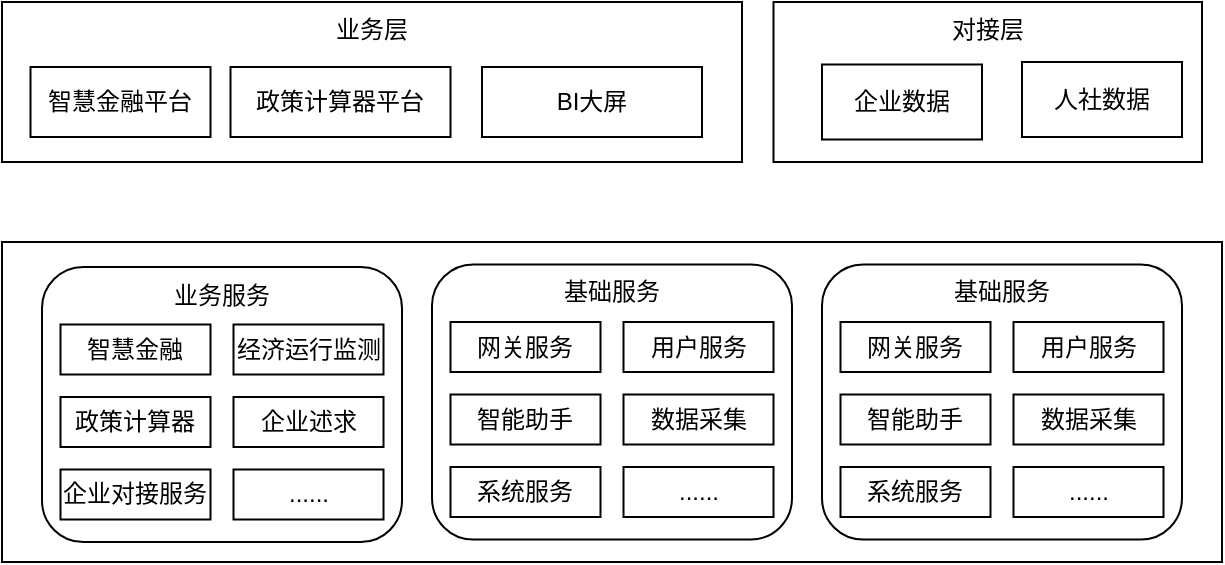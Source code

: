 <mxfile version="21.6.9" type="github">
  <diagram name="第 1 页" id="PB_nf5uyEakX5CC_Q3U3">
    <mxGraphModel dx="1006" dy="313" grid="1" gridSize="10" guides="1" tooltips="1" connect="1" arrows="1" fold="1" page="1" pageScale="1" pageWidth="827" pageHeight="1169" math="0" shadow="0">
      <root>
        <mxCell id="0" />
        <mxCell id="1" parent="0" />
        <mxCell id="RwFWexjP3_oaEFjTqjFq-1" value="业务层" style="rounded=0;whiteSpace=wrap;html=1;verticalAlign=top;" vertex="1" parent="1">
          <mxGeometry x="160" y="170" width="370" height="80" as="geometry" />
        </mxCell>
        <mxCell id="RwFWexjP3_oaEFjTqjFq-2" value="智慧金融平台" style="rounded=0;whiteSpace=wrap;html=1;" vertex="1" parent="1">
          <mxGeometry x="174.25" y="202.5" width="90" height="35" as="geometry" />
        </mxCell>
        <mxCell id="RwFWexjP3_oaEFjTqjFq-5" value="政策计算器平台" style="rounded=0;whiteSpace=wrap;html=1;" vertex="1" parent="1">
          <mxGeometry x="274.25" y="202.5" width="110" height="35" as="geometry" />
        </mxCell>
        <mxCell id="RwFWexjP3_oaEFjTqjFq-9" value="" style="rounded=0;whiteSpace=wrap;html=1;" vertex="1" parent="1">
          <mxGeometry x="160" y="290" width="610" height="160" as="geometry" />
        </mxCell>
        <mxCell id="RwFWexjP3_oaEFjTqjFq-16" value="&lt;div style=&quot;&quot;&gt;&lt;span style=&quot;background-color: initial;&quot;&gt;业务服务&lt;/span&gt;&lt;/div&gt;" style="rounded=1;whiteSpace=wrap;html=1;align=center;verticalAlign=top;" vertex="1" parent="1">
          <mxGeometry x="180" y="302.5" width="180" height="137.5" as="geometry" />
        </mxCell>
        <mxCell id="RwFWexjP3_oaEFjTqjFq-17" value="智慧金融" style="rounded=0;whiteSpace=wrap;html=1;" vertex="1" parent="1">
          <mxGeometry x="189.25" y="331.25" width="75" height="25" as="geometry" />
        </mxCell>
        <mxCell id="RwFWexjP3_oaEFjTqjFq-18" value="经济运行监测" style="rounded=0;whiteSpace=wrap;html=1;" vertex="1" parent="1">
          <mxGeometry x="275.75" y="331.25" width="75" height="25" as="geometry" />
        </mxCell>
        <mxCell id="RwFWexjP3_oaEFjTqjFq-19" value="政策计算器" style="rounded=0;whiteSpace=wrap;html=1;" vertex="1" parent="1">
          <mxGeometry x="189.25" y="367.5" width="75" height="25" as="geometry" />
        </mxCell>
        <mxCell id="RwFWexjP3_oaEFjTqjFq-20" value="企业述求" style="rounded=0;whiteSpace=wrap;html=1;" vertex="1" parent="1">
          <mxGeometry x="275.75" y="367.5" width="75" height="25" as="geometry" />
        </mxCell>
        <mxCell id="RwFWexjP3_oaEFjTqjFq-23" value="......" style="rounded=0;whiteSpace=wrap;html=1;" vertex="1" parent="1">
          <mxGeometry x="275.75" y="403.75" width="75" height="25" as="geometry" />
        </mxCell>
        <mxCell id="RwFWexjP3_oaEFjTqjFq-24" value="企业对接服务" style="rounded=0;whiteSpace=wrap;html=1;" vertex="1" parent="1">
          <mxGeometry x="189.25" y="403.75" width="75" height="25" as="geometry" />
        </mxCell>
        <mxCell id="RwFWexjP3_oaEFjTqjFq-25" value="&lt;div style=&quot;&quot;&gt;&lt;span style=&quot;background-color: initial;&quot;&gt;基础服务&lt;/span&gt;&lt;/div&gt;" style="rounded=1;whiteSpace=wrap;html=1;align=center;verticalAlign=top;" vertex="1" parent="1">
          <mxGeometry x="375" y="301.25" width="180" height="137.5" as="geometry" />
        </mxCell>
        <mxCell id="RwFWexjP3_oaEFjTqjFq-26" value="网关服务" style="rounded=0;whiteSpace=wrap;html=1;" vertex="1" parent="1">
          <mxGeometry x="384.25" y="330" width="75" height="25" as="geometry" />
        </mxCell>
        <mxCell id="RwFWexjP3_oaEFjTqjFq-27" value="用户服务" style="rounded=0;whiteSpace=wrap;html=1;" vertex="1" parent="1">
          <mxGeometry x="470.75" y="330" width="75" height="25" as="geometry" />
        </mxCell>
        <mxCell id="RwFWexjP3_oaEFjTqjFq-28" value="智能助手" style="rounded=0;whiteSpace=wrap;html=1;" vertex="1" parent="1">
          <mxGeometry x="384.25" y="366.25" width="75" height="25" as="geometry" />
        </mxCell>
        <mxCell id="RwFWexjP3_oaEFjTqjFq-29" value="数据采集" style="rounded=0;whiteSpace=wrap;html=1;" vertex="1" parent="1">
          <mxGeometry x="470.75" y="366.25" width="75" height="25" as="geometry" />
        </mxCell>
        <mxCell id="RwFWexjP3_oaEFjTqjFq-30" value="......" style="rounded=0;whiteSpace=wrap;html=1;" vertex="1" parent="1">
          <mxGeometry x="470.75" y="402.5" width="75" height="25" as="geometry" />
        </mxCell>
        <mxCell id="RwFWexjP3_oaEFjTqjFq-31" value="系统服务" style="rounded=0;whiteSpace=wrap;html=1;" vertex="1" parent="1">
          <mxGeometry x="384.25" y="402.5" width="75" height="25" as="geometry" />
        </mxCell>
        <mxCell id="RwFWexjP3_oaEFjTqjFq-32" value="&lt;div style=&quot;&quot;&gt;&lt;span style=&quot;background-color: initial;&quot;&gt;基础服务&lt;/span&gt;&lt;/div&gt;" style="rounded=1;whiteSpace=wrap;html=1;align=center;verticalAlign=top;" vertex="1" parent="1">
          <mxGeometry x="570" y="301.25" width="180" height="137.5" as="geometry" />
        </mxCell>
        <mxCell id="RwFWexjP3_oaEFjTqjFq-33" value="网关服务" style="rounded=0;whiteSpace=wrap;html=1;" vertex="1" parent="1">
          <mxGeometry x="579.25" y="330" width="75" height="25" as="geometry" />
        </mxCell>
        <mxCell id="RwFWexjP3_oaEFjTqjFq-34" value="用户服务" style="rounded=0;whiteSpace=wrap;html=1;" vertex="1" parent="1">
          <mxGeometry x="665.75" y="330" width="75" height="25" as="geometry" />
        </mxCell>
        <mxCell id="RwFWexjP3_oaEFjTqjFq-35" value="智能助手" style="rounded=0;whiteSpace=wrap;html=1;" vertex="1" parent="1">
          <mxGeometry x="579.25" y="366.25" width="75" height="25" as="geometry" />
        </mxCell>
        <mxCell id="RwFWexjP3_oaEFjTqjFq-36" value="数据采集" style="rounded=0;whiteSpace=wrap;html=1;" vertex="1" parent="1">
          <mxGeometry x="665.75" y="366.25" width="75" height="25" as="geometry" />
        </mxCell>
        <mxCell id="RwFWexjP3_oaEFjTqjFq-37" value="......" style="rounded=0;whiteSpace=wrap;html=1;" vertex="1" parent="1">
          <mxGeometry x="665.75" y="402.5" width="75" height="25" as="geometry" />
        </mxCell>
        <mxCell id="RwFWexjP3_oaEFjTqjFq-38" value="系统服务" style="rounded=0;whiteSpace=wrap;html=1;" vertex="1" parent="1">
          <mxGeometry x="579.25" y="402.5" width="75" height="25" as="geometry" />
        </mxCell>
        <mxCell id="RwFWexjP3_oaEFjTqjFq-39" value="BI大屏" style="rounded=0;whiteSpace=wrap;html=1;" vertex="1" parent="1">
          <mxGeometry x="400" y="202.5" width="110" height="35" as="geometry" />
        </mxCell>
        <mxCell id="RwFWexjP3_oaEFjTqjFq-40" value="对接层" style="rounded=0;whiteSpace=wrap;html=1;verticalAlign=top;" vertex="1" parent="1">
          <mxGeometry x="545.75" y="170" width="214.25" height="80" as="geometry" />
        </mxCell>
        <mxCell id="RwFWexjP3_oaEFjTqjFq-41" value="企业数据" style="rounded=0;whiteSpace=wrap;html=1;" vertex="1" parent="1">
          <mxGeometry x="570" y="201.25" width="80" height="37.5" as="geometry" />
        </mxCell>
        <mxCell id="RwFWexjP3_oaEFjTqjFq-42" value="人社数据" style="rounded=0;whiteSpace=wrap;html=1;" vertex="1" parent="1">
          <mxGeometry x="670" y="200" width="80" height="37.5" as="geometry" />
        </mxCell>
      </root>
    </mxGraphModel>
  </diagram>
</mxfile>
